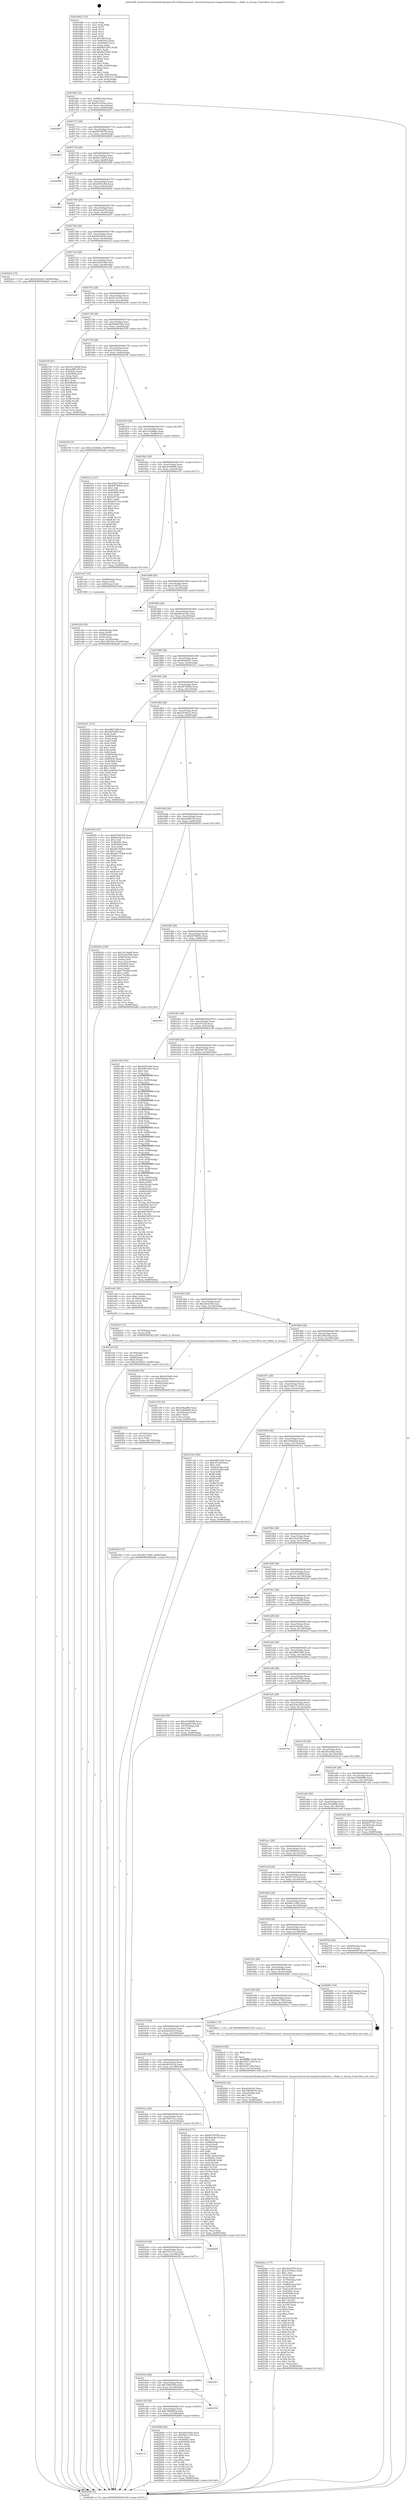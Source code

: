 digraph "0x401680" {
  label = "0x401680 (/mnt/c/Users/mathe/Desktop/tcc/POCII/binaries/extr_linuxarcharmmach-omap2clockdomain.c_clkdm_in_hwsup_Final-ollvm.out::main(0))"
  labelloc = "t"
  node[shape=record]

  Entry [label="",width=0.3,height=0.3,shape=circle,fillcolor=black,style=filled]
  "0x4016f4" [label="{
     0x4016f4 [32]\l
     | [instrs]\l
     &nbsp;&nbsp;0x4016f4 \<+6\>: mov -0x98(%rbp),%eax\l
     &nbsp;&nbsp;0x4016fa \<+2\>: mov %eax,%ecx\l
     &nbsp;&nbsp;0x4016fc \<+6\>: sub $0x812c45aa,%ecx\l
     &nbsp;&nbsp;0x401702 \<+6\>: mov %eax,-0xac(%rbp)\l
     &nbsp;&nbsp;0x401708 \<+6\>: mov %ecx,-0xb0(%rbp)\l
     &nbsp;&nbsp;0x40170e \<+6\>: je 00000000004029e7 \<main+0x1367\>\l
  }"]
  "0x4029e7" [label="{
     0x4029e7\l
  }", style=dashed]
  "0x401714" [label="{
     0x401714 [28]\l
     | [instrs]\l
     &nbsp;&nbsp;0x401714 \<+5\>: jmp 0000000000401719 \<main+0x99\>\l
     &nbsp;&nbsp;0x401719 \<+6\>: mov -0xac(%rbp),%eax\l
     &nbsp;&nbsp;0x40171f \<+5\>: sub $0x85785554,%eax\l
     &nbsp;&nbsp;0x401724 \<+6\>: mov %eax,-0xb4(%rbp)\l
     &nbsp;&nbsp;0x40172a \<+6\>: je 00000000004028f3 \<main+0x1273\>\l
  }"]
  Exit [label="",width=0.3,height=0.3,shape=circle,fillcolor=black,style=filled,peripheries=2]
  "0x4028f3" [label="{
     0x4028f3\l
  }", style=dashed]
  "0x401730" [label="{
     0x401730 [28]\l
     | [instrs]\l
     &nbsp;&nbsp;0x401730 \<+5\>: jmp 0000000000401735 \<main+0xb5\>\l
     &nbsp;&nbsp;0x401735 \<+6\>: mov -0xac(%rbp),%eax\l
     &nbsp;&nbsp;0x40173b \<+5\>: sub $0x8ac7ab04,%eax\l
     &nbsp;&nbsp;0x401740 \<+6\>: mov %eax,-0xb8(%rbp)\l
     &nbsp;&nbsp;0x401746 \<+6\>: je 0000000000402998 \<main+0x1318\>\l
  }"]
  "0x40230d" [label="{
     0x40230d [15]\l
     | [instrs]\l
     &nbsp;&nbsp;0x40230d \<+10\>: movl $0x46a719b0,-0x98(%rbp)\l
     &nbsp;&nbsp;0x402317 \<+5\>: jmp 0000000000402a60 \<main+0x13e0\>\l
  }"]
  "0x402998" [label="{
     0x402998\l
  }", style=dashed]
  "0x40174c" [label="{
     0x40174c [28]\l
     | [instrs]\l
     &nbsp;&nbsp;0x40174c \<+5\>: jmp 0000000000401751 \<main+0xd1\>\l
     &nbsp;&nbsp;0x401751 \<+6\>: mov -0xac(%rbp),%eax\l
     &nbsp;&nbsp;0x401757 \<+5\>: sub $0x94f51d44,%eax\l
     &nbsp;&nbsp;0x40175c \<+6\>: mov %eax,-0xbc(%rbp)\l
     &nbsp;&nbsp;0x401762 \<+6\>: je 00000000004028ae \<main+0x122e\>\l
  }"]
  "0x4022f8" [label="{
     0x4022f8 [21]\l
     | [instrs]\l
     &nbsp;&nbsp;0x4022f8 \<+4\>: mov -0x70(%rbp),%rcx\l
     &nbsp;&nbsp;0x4022fc \<+3\>: mov (%rcx),%rcx\l
     &nbsp;&nbsp;0x4022ff \<+3\>: mov %rcx,%rdi\l
     &nbsp;&nbsp;0x402302 \<+6\>: mov %eax,-0x170(%rbp)\l
     &nbsp;&nbsp;0x402308 \<+5\>: call 0000000000401030 \<free@plt\>\l
     | [calls]\l
     &nbsp;&nbsp;0x401030 \{1\} (unknown)\l
  }"]
  "0x4028ae" [label="{
     0x4028ae\l
  }", style=dashed]
  "0x401768" [label="{
     0x401768 [28]\l
     | [instrs]\l
     &nbsp;&nbsp;0x401768 \<+5\>: jmp 000000000040176d \<main+0xed\>\l
     &nbsp;&nbsp;0x40176d \<+6\>: mov -0xac(%rbp),%eax\l
     &nbsp;&nbsp;0x401773 \<+5\>: sub $0xa2e22a78,%eax\l
     &nbsp;&nbsp;0x401778 \<+6\>: mov %eax,-0xc0(%rbp)\l
     &nbsp;&nbsp;0x40177e \<+6\>: je 0000000000402497 \<main+0xe17\>\l
  }"]
  "0x4022db" [label="{
     0x4022db [29]\l
     | [instrs]\l
     &nbsp;&nbsp;0x4022db \<+10\>: movabs $0x4030d6,%rdi\l
     &nbsp;&nbsp;0x4022e5 \<+4\>: mov -0x60(%rbp),%rcx\l
     &nbsp;&nbsp;0x4022e9 \<+2\>: mov %eax,(%rcx)\l
     &nbsp;&nbsp;0x4022eb \<+4\>: mov -0x60(%rbp),%rcx\l
     &nbsp;&nbsp;0x4022ef \<+2\>: mov (%rcx),%esi\l
     &nbsp;&nbsp;0x4022f1 \<+2\>: mov $0x0,%al\l
     &nbsp;&nbsp;0x4022f3 \<+5\>: call 0000000000401040 \<printf@plt\>\l
     | [calls]\l
     &nbsp;&nbsp;0x401040 \{1\} (unknown)\l
  }"]
  "0x402497" [label="{
     0x402497\l
  }", style=dashed]
  "0x401784" [label="{
     0x401784 [28]\l
     | [instrs]\l
     &nbsp;&nbsp;0x401784 \<+5\>: jmp 0000000000401789 \<main+0x109\>\l
     &nbsp;&nbsp;0x401789 \<+6\>: mov -0xac(%rbp),%eax\l
     &nbsp;&nbsp;0x40178f \<+5\>: sub $0xa82520fe,%eax\l
     &nbsp;&nbsp;0x401794 \<+6\>: mov %eax,-0xc4(%rbp)\l
     &nbsp;&nbsp;0x40179a \<+6\>: je 00000000004022c0 \<main+0xc40\>\l
  }"]
  "0x4020ee" [label="{
     0x4020ee [177]\l
     | [instrs]\l
     &nbsp;&nbsp;0x4020ee \<+5\>: mov $0x2fee305d,%ecx\l
     &nbsp;&nbsp;0x4020f3 \<+5\>: mov $0xc31f50ee,%edx\l
     &nbsp;&nbsp;0x4020f8 \<+3\>: mov $0x1,%sil\l
     &nbsp;&nbsp;0x4020fb \<+6\>: mov -0x16c(%rbp),%edi\l
     &nbsp;&nbsp;0x402101 \<+3\>: imul %eax,%edi\l
     &nbsp;&nbsp;0x402104 \<+4\>: mov -0x70(%rbp),%r8\l
     &nbsp;&nbsp;0x402108 \<+3\>: mov (%r8),%r8\l
     &nbsp;&nbsp;0x40210b \<+4\>: mov -0x68(%rbp),%r9\l
     &nbsp;&nbsp;0x40210f \<+3\>: movslq (%r9),%r9\l
     &nbsp;&nbsp;0x402112 \<+4\>: mov %edi,(%r8,%r9,4)\l
     &nbsp;&nbsp;0x402116 \<+7\>: mov 0x40505c,%eax\l
     &nbsp;&nbsp;0x40211d \<+7\>: mov 0x405060,%edi\l
     &nbsp;&nbsp;0x402124 \<+3\>: mov %eax,%r10d\l
     &nbsp;&nbsp;0x402127 \<+7\>: sub $0xa92498df,%r10d\l
     &nbsp;&nbsp;0x40212e \<+4\>: sub $0x1,%r10d\l
     &nbsp;&nbsp;0x402132 \<+7\>: add $0xa92498df,%r10d\l
     &nbsp;&nbsp;0x402139 \<+4\>: imul %r10d,%eax\l
     &nbsp;&nbsp;0x40213d \<+3\>: and $0x1,%eax\l
     &nbsp;&nbsp;0x402140 \<+3\>: cmp $0x0,%eax\l
     &nbsp;&nbsp;0x402143 \<+4\>: sete %r11b\l
     &nbsp;&nbsp;0x402147 \<+3\>: cmp $0xa,%edi\l
     &nbsp;&nbsp;0x40214a \<+3\>: setl %bl\l
     &nbsp;&nbsp;0x40214d \<+3\>: mov %r11b,%r14b\l
     &nbsp;&nbsp;0x402150 \<+4\>: xor $0xff,%r14b\l
     &nbsp;&nbsp;0x402154 \<+3\>: mov %bl,%r15b\l
     &nbsp;&nbsp;0x402157 \<+4\>: xor $0xff,%r15b\l
     &nbsp;&nbsp;0x40215b \<+4\>: xor $0x0,%sil\l
     &nbsp;&nbsp;0x40215f \<+3\>: mov %r14b,%r12b\l
     &nbsp;&nbsp;0x402162 \<+4\>: and $0x0,%r12b\l
     &nbsp;&nbsp;0x402166 \<+3\>: and %sil,%r11b\l
     &nbsp;&nbsp;0x402169 \<+3\>: mov %r15b,%r13b\l
     &nbsp;&nbsp;0x40216c \<+4\>: and $0x0,%r13b\l
     &nbsp;&nbsp;0x402170 \<+3\>: and %sil,%bl\l
     &nbsp;&nbsp;0x402173 \<+3\>: or %r11b,%r12b\l
     &nbsp;&nbsp;0x402176 \<+3\>: or %bl,%r13b\l
     &nbsp;&nbsp;0x402179 \<+3\>: xor %r13b,%r12b\l
     &nbsp;&nbsp;0x40217c \<+3\>: or %r15b,%r14b\l
     &nbsp;&nbsp;0x40217f \<+4\>: xor $0xff,%r14b\l
     &nbsp;&nbsp;0x402183 \<+4\>: or $0x0,%sil\l
     &nbsp;&nbsp;0x402187 \<+3\>: and %sil,%r14b\l
     &nbsp;&nbsp;0x40218a \<+3\>: or %r14b,%r12b\l
     &nbsp;&nbsp;0x40218d \<+4\>: test $0x1,%r12b\l
     &nbsp;&nbsp;0x402191 \<+3\>: cmovne %edx,%ecx\l
     &nbsp;&nbsp;0x402194 \<+6\>: mov %ecx,-0x98(%rbp)\l
     &nbsp;&nbsp;0x40219a \<+5\>: jmp 0000000000402a60 \<main+0x13e0\>\l
  }"]
  "0x4022c0" [label="{
     0x4022c0 [15]\l
     | [instrs]\l
     &nbsp;&nbsp;0x4022c0 \<+10\>: movl $0xe616fe23,-0x98(%rbp)\l
     &nbsp;&nbsp;0x4022ca \<+5\>: jmp 0000000000402a60 \<main+0x13e0\>\l
  }"]
  "0x4017a0" [label="{
     0x4017a0 [28]\l
     | [instrs]\l
     &nbsp;&nbsp;0x4017a0 \<+5\>: jmp 00000000004017a5 \<main+0x125\>\l
     &nbsp;&nbsp;0x4017a5 \<+6\>: mov -0xac(%rbp),%eax\l
     &nbsp;&nbsp;0x4017ab \<+5\>: sub $0xad293348,%eax\l
     &nbsp;&nbsp;0x4017b0 \<+6\>: mov %eax,-0xc8(%rbp)\l
     &nbsp;&nbsp;0x4017b6 \<+6\>: je 0000000000401e26 \<main+0x7a6\>\l
  }"]
  "0x4020c6" [label="{
     0x4020c6 [40]\l
     | [instrs]\l
     &nbsp;&nbsp;0x4020c6 \<+5\>: mov $0x2,%ecx\l
     &nbsp;&nbsp;0x4020cb \<+1\>: cltd\l
     &nbsp;&nbsp;0x4020cc \<+2\>: idiv %ecx\l
     &nbsp;&nbsp;0x4020ce \<+6\>: imul $0xfffffffe,%edx,%ecx\l
     &nbsp;&nbsp;0x4020d4 \<+6\>: add $0x52d71ed2,%ecx\l
     &nbsp;&nbsp;0x4020da \<+3\>: add $0x1,%ecx\l
     &nbsp;&nbsp;0x4020dd \<+6\>: sub $0x52d71ed2,%ecx\l
     &nbsp;&nbsp;0x4020e3 \<+6\>: mov %ecx,-0x16c(%rbp)\l
     &nbsp;&nbsp;0x4020e9 \<+5\>: call 0000000000401160 \<next_i\>\l
     | [calls]\l
     &nbsp;&nbsp;0x401160 \{1\} (/mnt/c/Users/mathe/Desktop/tcc/POCII/binaries/extr_linuxarcharmmach-omap2clockdomain.c_clkdm_in_hwsup_Final-ollvm.out::next_i)\l
  }"]
  "0x401e26" [label="{
     0x401e26\l
  }", style=dashed]
  "0x4017bc" [label="{
     0x4017bc [28]\l
     | [instrs]\l
     &nbsp;&nbsp;0x4017bc \<+5\>: jmp 00000000004017c1 \<main+0x141\>\l
     &nbsp;&nbsp;0x4017c1 \<+6\>: mov -0xac(%rbp),%eax\l
     &nbsp;&nbsp;0x4017c7 \<+5\>: sub $0xb1cfc594,%eax\l
     &nbsp;&nbsp;0x4017cc \<+6\>: mov %eax,-0xcc(%rbp)\l
     &nbsp;&nbsp;0x4017d2 \<+6\>: je 0000000000402a34 \<main+0x13b4\>\l
  }"]
  "0x401c1c" [label="{
     0x401c1c\l
  }", style=dashed]
  "0x402a34" [label="{
     0x402a34\l
  }", style=dashed]
  "0x4017d8" [label="{
     0x4017d8 [28]\l
     | [instrs]\l
     &nbsp;&nbsp;0x4017d8 \<+5\>: jmp 00000000004017dd \<main+0x15d\>\l
     &nbsp;&nbsp;0x4017dd \<+6\>: mov -0xac(%rbp),%eax\l
     &nbsp;&nbsp;0x4017e3 \<+5\>: sub $0xb6d947d6,%eax\l
     &nbsp;&nbsp;0x4017e8 \<+6\>: mov %eax,-0xd0(%rbp)\l
     &nbsp;&nbsp;0x4017ee \<+6\>: je 00000000004027d5 \<main+0x1155\>\l
  }"]
  "0x40206b" [label="{
     0x40206b [86]\l
     | [instrs]\l
     &nbsp;&nbsp;0x40206b \<+5\>: mov $0x2fee305d,%eax\l
     &nbsp;&nbsp;0x402070 \<+5\>: mov $0x69ec7190,%ecx\l
     &nbsp;&nbsp;0x402075 \<+2\>: xor %edx,%edx\l
     &nbsp;&nbsp;0x402077 \<+7\>: mov 0x40505c,%esi\l
     &nbsp;&nbsp;0x40207e \<+7\>: mov 0x405060,%edi\l
     &nbsp;&nbsp;0x402085 \<+3\>: sub $0x1,%edx\l
     &nbsp;&nbsp;0x402088 \<+3\>: mov %esi,%r8d\l
     &nbsp;&nbsp;0x40208b \<+3\>: add %edx,%r8d\l
     &nbsp;&nbsp;0x40208e \<+4\>: imul %r8d,%esi\l
     &nbsp;&nbsp;0x402092 \<+3\>: and $0x1,%esi\l
     &nbsp;&nbsp;0x402095 \<+3\>: cmp $0x0,%esi\l
     &nbsp;&nbsp;0x402098 \<+4\>: sete %r9b\l
     &nbsp;&nbsp;0x40209c \<+3\>: cmp $0xa,%edi\l
     &nbsp;&nbsp;0x40209f \<+4\>: setl %r10b\l
     &nbsp;&nbsp;0x4020a3 \<+3\>: mov %r9b,%r11b\l
     &nbsp;&nbsp;0x4020a6 \<+3\>: and %r10b,%r11b\l
     &nbsp;&nbsp;0x4020a9 \<+3\>: xor %r10b,%r9b\l
     &nbsp;&nbsp;0x4020ac \<+3\>: or %r9b,%r11b\l
     &nbsp;&nbsp;0x4020af \<+4\>: test $0x1,%r11b\l
     &nbsp;&nbsp;0x4020b3 \<+3\>: cmovne %ecx,%eax\l
     &nbsp;&nbsp;0x4020b6 \<+6\>: mov %eax,-0x98(%rbp)\l
     &nbsp;&nbsp;0x4020bc \<+5\>: jmp 0000000000402a60 \<main+0x13e0\>\l
  }"]
  "0x4027d5" [label="{
     0x4027d5 [91]\l
     | [instrs]\l
     &nbsp;&nbsp;0x4027d5 \<+5\>: mov $0x1b136d4f,%eax\l
     &nbsp;&nbsp;0x4027da \<+5\>: mov $0xeef88138,%ecx\l
     &nbsp;&nbsp;0x4027df \<+7\>: mov 0x40505c,%edx\l
     &nbsp;&nbsp;0x4027e6 \<+7\>: mov 0x405060,%esi\l
     &nbsp;&nbsp;0x4027ed \<+2\>: mov %edx,%edi\l
     &nbsp;&nbsp;0x4027ef \<+6\>: add $0x69bd4915,%edi\l
     &nbsp;&nbsp;0x4027f5 \<+3\>: sub $0x1,%edi\l
     &nbsp;&nbsp;0x4027f8 \<+6\>: sub $0x69bd4915,%edi\l
     &nbsp;&nbsp;0x4027fe \<+3\>: imul %edi,%edx\l
     &nbsp;&nbsp;0x402801 \<+3\>: and $0x1,%edx\l
     &nbsp;&nbsp;0x402804 \<+3\>: cmp $0x0,%edx\l
     &nbsp;&nbsp;0x402807 \<+4\>: sete %r8b\l
     &nbsp;&nbsp;0x40280b \<+3\>: cmp $0xa,%esi\l
     &nbsp;&nbsp;0x40280e \<+4\>: setl %r9b\l
     &nbsp;&nbsp;0x402812 \<+3\>: mov %r8b,%r10b\l
     &nbsp;&nbsp;0x402815 \<+3\>: and %r9b,%r10b\l
     &nbsp;&nbsp;0x402818 \<+3\>: xor %r9b,%r8b\l
     &nbsp;&nbsp;0x40281b \<+3\>: or %r8b,%r10b\l
     &nbsp;&nbsp;0x40281e \<+4\>: test $0x1,%r10b\l
     &nbsp;&nbsp;0x402822 \<+3\>: cmovne %ecx,%eax\l
     &nbsp;&nbsp;0x402825 \<+6\>: mov %eax,-0x98(%rbp)\l
     &nbsp;&nbsp;0x40282b \<+5\>: jmp 0000000000402a60 \<main+0x13e0\>\l
  }"]
  "0x4017f4" [label="{
     0x4017f4 [28]\l
     | [instrs]\l
     &nbsp;&nbsp;0x4017f4 \<+5\>: jmp 00000000004017f9 \<main+0x179\>\l
     &nbsp;&nbsp;0x4017f9 \<+6\>: mov -0xac(%rbp),%eax\l
     &nbsp;&nbsp;0x4017ff \<+5\>: sub $0xc31f50ee,%eax\l
     &nbsp;&nbsp;0x401804 \<+6\>: mov %eax,-0xd4(%rbp)\l
     &nbsp;&nbsp;0x40180a \<+6\>: je 000000000040219f \<main+0xb1f\>\l
  }"]
  "0x401c00" [label="{
     0x401c00 [28]\l
     | [instrs]\l
     &nbsp;&nbsp;0x401c00 \<+5\>: jmp 0000000000401c05 \<main+0x585\>\l
     &nbsp;&nbsp;0x401c05 \<+6\>: mov -0xac(%rbp),%eax\l
     &nbsp;&nbsp;0x401c0b \<+5\>: sub $0x7d658818,%eax\l
     &nbsp;&nbsp;0x401c10 \<+6\>: mov %eax,-0x168(%rbp)\l
     &nbsp;&nbsp;0x401c16 \<+6\>: je 000000000040206b \<main+0x9eb\>\l
  }"]
  "0x40219f" [label="{
     0x40219f [15]\l
     | [instrs]\l
     &nbsp;&nbsp;0x40219f \<+10\>: movl $0xc323db0a,-0x98(%rbp)\l
     &nbsp;&nbsp;0x4021a9 \<+5\>: jmp 0000000000402a60 \<main+0x13e0\>\l
  }"]
  "0x401810" [label="{
     0x401810 [28]\l
     | [instrs]\l
     &nbsp;&nbsp;0x401810 \<+5\>: jmp 0000000000401815 \<main+0x195\>\l
     &nbsp;&nbsp;0x401815 \<+6\>: mov -0xac(%rbp),%eax\l
     &nbsp;&nbsp;0x40181b \<+5\>: sub $0xc323db0a,%eax\l
     &nbsp;&nbsp;0x401820 \<+6\>: mov %eax,-0xd8(%rbp)\l
     &nbsp;&nbsp;0x401826 \<+6\>: je 00000000004021ae \<main+0xb2e\>\l
  }"]
  "0x402359" [label="{
     0x402359\l
  }", style=dashed]
  "0x4021ae" [label="{
     0x4021ae [147]\l
     | [instrs]\l
     &nbsp;&nbsp;0x4021ae \<+5\>: mov $0x29827289,%eax\l
     &nbsp;&nbsp;0x4021b3 \<+5\>: mov $0xd873f0b2,%ecx\l
     &nbsp;&nbsp;0x4021b8 \<+2\>: mov $0x1,%dl\l
     &nbsp;&nbsp;0x4021ba \<+7\>: mov 0x40505c,%esi\l
     &nbsp;&nbsp;0x4021c1 \<+7\>: mov 0x405060,%edi\l
     &nbsp;&nbsp;0x4021c8 \<+3\>: mov %esi,%r8d\l
     &nbsp;&nbsp;0x4021cb \<+7\>: sub $0x9c971bca,%r8d\l
     &nbsp;&nbsp;0x4021d2 \<+4\>: sub $0x1,%r8d\l
     &nbsp;&nbsp;0x4021d6 \<+7\>: add $0x9c971bca,%r8d\l
     &nbsp;&nbsp;0x4021dd \<+4\>: imul %r8d,%esi\l
     &nbsp;&nbsp;0x4021e1 \<+3\>: and $0x1,%esi\l
     &nbsp;&nbsp;0x4021e4 \<+3\>: cmp $0x0,%esi\l
     &nbsp;&nbsp;0x4021e7 \<+4\>: sete %r9b\l
     &nbsp;&nbsp;0x4021eb \<+3\>: cmp $0xa,%edi\l
     &nbsp;&nbsp;0x4021ee \<+4\>: setl %r10b\l
     &nbsp;&nbsp;0x4021f2 \<+3\>: mov %r9b,%r11b\l
     &nbsp;&nbsp;0x4021f5 \<+4\>: xor $0xff,%r11b\l
     &nbsp;&nbsp;0x4021f9 \<+3\>: mov %r10b,%bl\l
     &nbsp;&nbsp;0x4021fc \<+3\>: xor $0xff,%bl\l
     &nbsp;&nbsp;0x4021ff \<+3\>: xor $0x0,%dl\l
     &nbsp;&nbsp;0x402202 \<+3\>: mov %r11b,%r14b\l
     &nbsp;&nbsp;0x402205 \<+4\>: and $0x0,%r14b\l
     &nbsp;&nbsp;0x402209 \<+3\>: and %dl,%r9b\l
     &nbsp;&nbsp;0x40220c \<+3\>: mov %bl,%r15b\l
     &nbsp;&nbsp;0x40220f \<+4\>: and $0x0,%r15b\l
     &nbsp;&nbsp;0x402213 \<+3\>: and %dl,%r10b\l
     &nbsp;&nbsp;0x402216 \<+3\>: or %r9b,%r14b\l
     &nbsp;&nbsp;0x402219 \<+3\>: or %r10b,%r15b\l
     &nbsp;&nbsp;0x40221c \<+3\>: xor %r15b,%r14b\l
     &nbsp;&nbsp;0x40221f \<+3\>: or %bl,%r11b\l
     &nbsp;&nbsp;0x402222 \<+4\>: xor $0xff,%r11b\l
     &nbsp;&nbsp;0x402226 \<+3\>: or $0x0,%dl\l
     &nbsp;&nbsp;0x402229 \<+3\>: and %dl,%r11b\l
     &nbsp;&nbsp;0x40222c \<+3\>: or %r11b,%r14b\l
     &nbsp;&nbsp;0x40222f \<+4\>: test $0x1,%r14b\l
     &nbsp;&nbsp;0x402233 \<+3\>: cmovne %ecx,%eax\l
     &nbsp;&nbsp;0x402236 \<+6\>: mov %eax,-0x98(%rbp)\l
     &nbsp;&nbsp;0x40223c \<+5\>: jmp 0000000000402a60 \<main+0x13e0\>\l
  }"]
  "0x40182c" [label="{
     0x40182c [28]\l
     | [instrs]\l
     &nbsp;&nbsp;0x40182c \<+5\>: jmp 0000000000401831 \<main+0x1b1\>\l
     &nbsp;&nbsp;0x401831 \<+6\>: mov -0xac(%rbp),%eax\l
     &nbsp;&nbsp;0x401837 \<+5\>: sub $0xc61680f8,%eax\l
     &nbsp;&nbsp;0x40183c \<+6\>: mov %eax,-0xdc(%rbp)\l
     &nbsp;&nbsp;0x401842 \<+6\>: je 0000000000401e47 \<main+0x7c7\>\l
  }"]
  "0x401be4" [label="{
     0x401be4 [28]\l
     | [instrs]\l
     &nbsp;&nbsp;0x401be4 \<+5\>: jmp 0000000000401be9 \<main+0x569\>\l
     &nbsp;&nbsp;0x401be9 \<+6\>: mov -0xac(%rbp),%eax\l
     &nbsp;&nbsp;0x401bef \<+5\>: sub $0x7d48795d,%eax\l
     &nbsp;&nbsp;0x401bf4 \<+6\>: mov %eax,-0x164(%rbp)\l
     &nbsp;&nbsp;0x401bfa \<+6\>: je 0000000000402359 \<main+0xcd9\>\l
  }"]
  "0x401e47" [label="{
     0x401e47 [19]\l
     | [instrs]\l
     &nbsp;&nbsp;0x401e47 \<+7\>: mov -0x88(%rbp),%rax\l
     &nbsp;&nbsp;0x401e4e \<+3\>: mov (%rax),%rax\l
     &nbsp;&nbsp;0x401e51 \<+4\>: mov 0x8(%rax),%rdi\l
     &nbsp;&nbsp;0x401e55 \<+5\>: call 0000000000401060 \<atoi@plt\>\l
     | [calls]\l
     &nbsp;&nbsp;0x401060 \{1\} (unknown)\l
  }"]
  "0x401848" [label="{
     0x401848 [28]\l
     | [instrs]\l
     &nbsp;&nbsp;0x401848 \<+5\>: jmp 000000000040184d \<main+0x1cd\>\l
     &nbsp;&nbsp;0x40184d \<+6\>: mov -0xac(%rbp),%eax\l
     &nbsp;&nbsp;0x401853 \<+5\>: sub $0xccc507a2,%eax\l
     &nbsp;&nbsp;0x401858 \<+6\>: mov %eax,-0xe0(%rbp)\l
     &nbsp;&nbsp;0x40185e \<+6\>: je 0000000000402520 \<main+0xea0\>\l
  }"]
  "0x4025fc" [label="{
     0x4025fc\l
  }", style=dashed]
  "0x402520" [label="{
     0x402520\l
  }", style=dashed]
  "0x401864" [label="{
     0x401864 [28]\l
     | [instrs]\l
     &nbsp;&nbsp;0x401864 \<+5\>: jmp 0000000000401869 \<main+0x1e9\>\l
     &nbsp;&nbsp;0x401869 \<+6\>: mov -0xac(%rbp),%eax\l
     &nbsp;&nbsp;0x40186f \<+5\>: sub $0xd4ea5182,%eax\l
     &nbsp;&nbsp;0x401874 \<+6\>: mov %eax,-0xe4(%rbp)\l
     &nbsp;&nbsp;0x40187a \<+6\>: je 00000000004027aa \<main+0x112a\>\l
  }"]
  "0x401bc8" [label="{
     0x401bc8 [28]\l
     | [instrs]\l
     &nbsp;&nbsp;0x401bc8 \<+5\>: jmp 0000000000401bcd \<main+0x54d\>\l
     &nbsp;&nbsp;0x401bcd \<+6\>: mov -0xac(%rbp),%eax\l
     &nbsp;&nbsp;0x401bd3 \<+5\>: sub $0x7651c51a,%eax\l
     &nbsp;&nbsp;0x401bd8 \<+6\>: mov %eax,-0x160(%rbp)\l
     &nbsp;&nbsp;0x401bde \<+6\>: je 00000000004025fc \<main+0xf7c\>\l
  }"]
  "0x4027aa" [label="{
     0x4027aa\l
  }", style=dashed]
  "0x401880" [label="{
     0x401880 [28]\l
     | [instrs]\l
     &nbsp;&nbsp;0x401880 \<+5\>: jmp 0000000000401885 \<main+0x205\>\l
     &nbsp;&nbsp;0x401885 \<+6\>: mov -0xac(%rbp),%eax\l
     &nbsp;&nbsp;0x40188b \<+5\>: sub $0xd6444fe7,%eax\l
     &nbsp;&nbsp;0x401890 \<+6\>: mov %eax,-0xe8(%rbp)\l
     &nbsp;&nbsp;0x401896 \<+6\>: je 000000000040231c \<main+0xc9c\>\l
  }"]
  "0x4026d1" [label="{
     0x4026d1\l
  }", style=dashed]
  "0x40231c" [label="{
     0x40231c\l
  }", style=dashed]
  "0x40189c" [label="{
     0x40189c [28]\l
     | [instrs]\l
     &nbsp;&nbsp;0x40189c \<+5\>: jmp 00000000004018a1 \<main+0x221\>\l
     &nbsp;&nbsp;0x4018a1 \<+6\>: mov -0xac(%rbp),%eax\l
     &nbsp;&nbsp;0x4018a7 \<+5\>: sub $0xd873f0b2,%eax\l
     &nbsp;&nbsp;0x4018ac \<+6\>: mov %eax,-0xec(%rbp)\l
     &nbsp;&nbsp;0x4018b2 \<+6\>: je 0000000000402241 \<main+0xbc1\>\l
  }"]
  "0x401bac" [label="{
     0x401bac [28]\l
     | [instrs]\l
     &nbsp;&nbsp;0x401bac \<+5\>: jmp 0000000000401bb1 \<main+0x531\>\l
     &nbsp;&nbsp;0x401bb1 \<+6\>: mov -0xac(%rbp),%eax\l
     &nbsp;&nbsp;0x401bb7 \<+5\>: sub $0x709731ce,%eax\l
     &nbsp;&nbsp;0x401bbc \<+6\>: mov %eax,-0x15c(%rbp)\l
     &nbsp;&nbsp;0x401bc2 \<+6\>: je 00000000004026d1 \<main+0x1051\>\l
  }"]
  "0x402241" [label="{
     0x402241 [127]\l
     | [instrs]\l
     &nbsp;&nbsp;0x402241 \<+5\>: mov $0x29827289,%eax\l
     &nbsp;&nbsp;0x402246 \<+5\>: mov $0xa82520fe,%ecx\l
     &nbsp;&nbsp;0x40224b \<+2\>: xor %edx,%edx\l
     &nbsp;&nbsp;0x40224d \<+4\>: mov -0x68(%rbp),%rsi\l
     &nbsp;&nbsp;0x402251 \<+2\>: mov (%rsi),%edi\l
     &nbsp;&nbsp;0x402253 \<+3\>: mov %edx,%r8d\l
     &nbsp;&nbsp;0x402256 \<+3\>: sub %edi,%r8d\l
     &nbsp;&nbsp;0x402259 \<+2\>: mov %edx,%edi\l
     &nbsp;&nbsp;0x40225b \<+3\>: sub $0x1,%edi\l
     &nbsp;&nbsp;0x40225e \<+3\>: add %edi,%r8d\l
     &nbsp;&nbsp;0x402261 \<+3\>: sub %r8d,%edx\l
     &nbsp;&nbsp;0x402264 \<+4\>: mov -0x68(%rbp),%rsi\l
     &nbsp;&nbsp;0x402268 \<+2\>: mov %edx,(%rsi)\l
     &nbsp;&nbsp;0x40226a \<+7\>: mov 0x40505c,%edx\l
     &nbsp;&nbsp;0x402271 \<+7\>: mov 0x405060,%edi\l
     &nbsp;&nbsp;0x402278 \<+3\>: mov %edx,%r8d\l
     &nbsp;&nbsp;0x40227b \<+7\>: add $0xcc0a0d3d,%r8d\l
     &nbsp;&nbsp;0x402282 \<+4\>: sub $0x1,%r8d\l
     &nbsp;&nbsp;0x402286 \<+7\>: sub $0xcc0a0d3d,%r8d\l
     &nbsp;&nbsp;0x40228d \<+4\>: imul %r8d,%edx\l
     &nbsp;&nbsp;0x402291 \<+3\>: and $0x1,%edx\l
     &nbsp;&nbsp;0x402294 \<+3\>: cmp $0x0,%edx\l
     &nbsp;&nbsp;0x402297 \<+4\>: sete %r9b\l
     &nbsp;&nbsp;0x40229b \<+3\>: cmp $0xa,%edi\l
     &nbsp;&nbsp;0x40229e \<+4\>: setl %r10b\l
     &nbsp;&nbsp;0x4022a2 \<+3\>: mov %r9b,%r11b\l
     &nbsp;&nbsp;0x4022a5 \<+3\>: and %r10b,%r11b\l
     &nbsp;&nbsp;0x4022a8 \<+3\>: xor %r10b,%r9b\l
     &nbsp;&nbsp;0x4022ab \<+3\>: or %r9b,%r11b\l
     &nbsp;&nbsp;0x4022ae \<+4\>: test $0x1,%r11b\l
     &nbsp;&nbsp;0x4022b2 \<+3\>: cmovne %ecx,%eax\l
     &nbsp;&nbsp;0x4022b5 \<+6\>: mov %eax,-0x98(%rbp)\l
     &nbsp;&nbsp;0x4022bb \<+5\>: jmp 0000000000402a60 \<main+0x13e0\>\l
  }"]
  "0x4018b8" [label="{
     0x4018b8 [28]\l
     | [instrs]\l
     &nbsp;&nbsp;0x4018b8 \<+5\>: jmp 00000000004018bd \<main+0x23d\>\l
     &nbsp;&nbsp;0x4018bd \<+6\>: mov -0xac(%rbp),%eax\l
     &nbsp;&nbsp;0x4018c3 \<+5\>: sub $0xe616fe23,%eax\l
     &nbsp;&nbsp;0x4018c8 \<+6\>: mov %eax,-0xf0(%rbp)\l
     &nbsp;&nbsp;0x4018ce \<+6\>: je 0000000000401f0f \<main+0x88f\>\l
  }"]
  "0x401fa2" [label="{
     0x401fa2 [171]\l
     | [instrs]\l
     &nbsp;&nbsp;0x401fa2 \<+5\>: mov $0x85785554,%eax\l
     &nbsp;&nbsp;0x401fa7 \<+5\>: mov $0x6a43bc1f,%ecx\l
     &nbsp;&nbsp;0x401fac \<+2\>: mov $0x1,%dl\l
     &nbsp;&nbsp;0x401fae \<+4\>: mov -0x68(%rbp),%rsi\l
     &nbsp;&nbsp;0x401fb2 \<+2\>: mov (%rsi),%edi\l
     &nbsp;&nbsp;0x401fb4 \<+4\>: mov -0x78(%rbp),%rsi\l
     &nbsp;&nbsp;0x401fb8 \<+2\>: cmp (%rsi),%edi\l
     &nbsp;&nbsp;0x401fba \<+4\>: setl %r8b\l
     &nbsp;&nbsp;0x401fbe \<+4\>: and $0x1,%r8b\l
     &nbsp;&nbsp;0x401fc2 \<+4\>: mov %r8b,-0x2e(%rbp)\l
     &nbsp;&nbsp;0x401fc6 \<+7\>: mov 0x40505c,%edi\l
     &nbsp;&nbsp;0x401fcd \<+8\>: mov 0x405060,%r9d\l
     &nbsp;&nbsp;0x401fd5 \<+3\>: mov %edi,%r10d\l
     &nbsp;&nbsp;0x401fd8 \<+7\>: sub $0x6a7b93a3,%r10d\l
     &nbsp;&nbsp;0x401fdf \<+4\>: sub $0x1,%r10d\l
     &nbsp;&nbsp;0x401fe3 \<+7\>: add $0x6a7b93a3,%r10d\l
     &nbsp;&nbsp;0x401fea \<+4\>: imul %r10d,%edi\l
     &nbsp;&nbsp;0x401fee \<+3\>: and $0x1,%edi\l
     &nbsp;&nbsp;0x401ff1 \<+3\>: cmp $0x0,%edi\l
     &nbsp;&nbsp;0x401ff4 \<+4\>: sete %r8b\l
     &nbsp;&nbsp;0x401ff8 \<+4\>: cmp $0xa,%r9d\l
     &nbsp;&nbsp;0x401ffc \<+4\>: setl %r11b\l
     &nbsp;&nbsp;0x402000 \<+3\>: mov %r8b,%bl\l
     &nbsp;&nbsp;0x402003 \<+3\>: xor $0xff,%bl\l
     &nbsp;&nbsp;0x402006 \<+3\>: mov %r11b,%r14b\l
     &nbsp;&nbsp;0x402009 \<+4\>: xor $0xff,%r14b\l
     &nbsp;&nbsp;0x40200d \<+3\>: xor $0x1,%dl\l
     &nbsp;&nbsp;0x402010 \<+3\>: mov %bl,%r15b\l
     &nbsp;&nbsp;0x402013 \<+4\>: and $0xff,%r15b\l
     &nbsp;&nbsp;0x402017 \<+3\>: and %dl,%r8b\l
     &nbsp;&nbsp;0x40201a \<+3\>: mov %r14b,%r12b\l
     &nbsp;&nbsp;0x40201d \<+4\>: and $0xff,%r12b\l
     &nbsp;&nbsp;0x402021 \<+3\>: and %dl,%r11b\l
     &nbsp;&nbsp;0x402024 \<+3\>: or %r8b,%r15b\l
     &nbsp;&nbsp;0x402027 \<+3\>: or %r11b,%r12b\l
     &nbsp;&nbsp;0x40202a \<+3\>: xor %r12b,%r15b\l
     &nbsp;&nbsp;0x40202d \<+3\>: or %r14b,%bl\l
     &nbsp;&nbsp;0x402030 \<+3\>: xor $0xff,%bl\l
     &nbsp;&nbsp;0x402033 \<+3\>: or $0x1,%dl\l
     &nbsp;&nbsp;0x402036 \<+2\>: and %dl,%bl\l
     &nbsp;&nbsp;0x402038 \<+3\>: or %bl,%r15b\l
     &nbsp;&nbsp;0x40203b \<+4\>: test $0x1,%r15b\l
     &nbsp;&nbsp;0x40203f \<+3\>: cmovne %ecx,%eax\l
     &nbsp;&nbsp;0x402042 \<+6\>: mov %eax,-0x98(%rbp)\l
     &nbsp;&nbsp;0x402048 \<+5\>: jmp 0000000000402a60 \<main+0x13e0\>\l
  }"]
  "0x401f0f" [label="{
     0x401f0f [147]\l
     | [instrs]\l
     &nbsp;&nbsp;0x401f0f \<+5\>: mov $0x85785554,%eax\l
     &nbsp;&nbsp;0x401f14 \<+5\>: mov $0x6d1f41e2,%ecx\l
     &nbsp;&nbsp;0x401f19 \<+2\>: mov $0x1,%dl\l
     &nbsp;&nbsp;0x401f1b \<+7\>: mov 0x40505c,%esi\l
     &nbsp;&nbsp;0x401f22 \<+7\>: mov 0x405060,%edi\l
     &nbsp;&nbsp;0x401f29 \<+3\>: mov %esi,%r8d\l
     &nbsp;&nbsp;0x401f2c \<+7\>: sub $0xd61783b8,%r8d\l
     &nbsp;&nbsp;0x401f33 \<+4\>: sub $0x1,%r8d\l
     &nbsp;&nbsp;0x401f37 \<+7\>: add $0xd61783b8,%r8d\l
     &nbsp;&nbsp;0x401f3e \<+4\>: imul %r8d,%esi\l
     &nbsp;&nbsp;0x401f42 \<+3\>: and $0x1,%esi\l
     &nbsp;&nbsp;0x401f45 \<+3\>: cmp $0x0,%esi\l
     &nbsp;&nbsp;0x401f48 \<+4\>: sete %r9b\l
     &nbsp;&nbsp;0x401f4c \<+3\>: cmp $0xa,%edi\l
     &nbsp;&nbsp;0x401f4f \<+4\>: setl %r10b\l
     &nbsp;&nbsp;0x401f53 \<+3\>: mov %r9b,%r11b\l
     &nbsp;&nbsp;0x401f56 \<+4\>: xor $0xff,%r11b\l
     &nbsp;&nbsp;0x401f5a \<+3\>: mov %r10b,%bl\l
     &nbsp;&nbsp;0x401f5d \<+3\>: xor $0xff,%bl\l
     &nbsp;&nbsp;0x401f60 \<+3\>: xor $0x1,%dl\l
     &nbsp;&nbsp;0x401f63 \<+3\>: mov %r11b,%r14b\l
     &nbsp;&nbsp;0x401f66 \<+4\>: and $0xff,%r14b\l
     &nbsp;&nbsp;0x401f6a \<+3\>: and %dl,%r9b\l
     &nbsp;&nbsp;0x401f6d \<+3\>: mov %bl,%r15b\l
     &nbsp;&nbsp;0x401f70 \<+4\>: and $0xff,%r15b\l
     &nbsp;&nbsp;0x401f74 \<+3\>: and %dl,%r10b\l
     &nbsp;&nbsp;0x401f77 \<+3\>: or %r9b,%r14b\l
     &nbsp;&nbsp;0x401f7a \<+3\>: or %r10b,%r15b\l
     &nbsp;&nbsp;0x401f7d \<+3\>: xor %r15b,%r14b\l
     &nbsp;&nbsp;0x401f80 \<+3\>: or %bl,%r11b\l
     &nbsp;&nbsp;0x401f83 \<+4\>: xor $0xff,%r11b\l
     &nbsp;&nbsp;0x401f87 \<+3\>: or $0x1,%dl\l
     &nbsp;&nbsp;0x401f8a \<+3\>: and %dl,%r11b\l
     &nbsp;&nbsp;0x401f8d \<+3\>: or %r11b,%r14b\l
     &nbsp;&nbsp;0x401f90 \<+4\>: test $0x1,%r14b\l
     &nbsp;&nbsp;0x401f94 \<+3\>: cmovne %ecx,%eax\l
     &nbsp;&nbsp;0x401f97 \<+6\>: mov %eax,-0x98(%rbp)\l
     &nbsp;&nbsp;0x401f9d \<+5\>: jmp 0000000000402a60 \<main+0x13e0\>\l
  }"]
  "0x4018d4" [label="{
     0x4018d4 [28]\l
     | [instrs]\l
     &nbsp;&nbsp;0x4018d4 \<+5\>: jmp 00000000004018d9 \<main+0x259\>\l
     &nbsp;&nbsp;0x4018d9 \<+6\>: mov -0xac(%rbp),%eax\l
     &nbsp;&nbsp;0x4018df \<+5\>: sub $0xeef88138,%eax\l
     &nbsp;&nbsp;0x4018e4 \<+6\>: mov %eax,-0xf4(%rbp)\l
     &nbsp;&nbsp;0x4018ea \<+6\>: je 0000000000402830 \<main+0x11b0\>\l
  }"]
  "0x401b90" [label="{
     0x401b90 [28]\l
     | [instrs]\l
     &nbsp;&nbsp;0x401b90 \<+5\>: jmp 0000000000401b95 \<main+0x515\>\l
     &nbsp;&nbsp;0x401b95 \<+6\>: mov -0xac(%rbp),%eax\l
     &nbsp;&nbsp;0x401b9b \<+5\>: sub $0x6d1f41e2,%eax\l
     &nbsp;&nbsp;0x401ba0 \<+6\>: mov %eax,-0x158(%rbp)\l
     &nbsp;&nbsp;0x401ba6 \<+6\>: je 0000000000401fa2 \<main+0x922\>\l
  }"]
  "0x402830" [label="{
     0x402830 [108]\l
     | [instrs]\l
     &nbsp;&nbsp;0x402830 \<+5\>: mov $0x1b136d4f,%eax\l
     &nbsp;&nbsp;0x402835 \<+5\>: mov $0x5c49c5b8,%ecx\l
     &nbsp;&nbsp;0x40283a \<+7\>: mov -0x90(%rbp),%rdx\l
     &nbsp;&nbsp;0x402841 \<+2\>: mov (%rdx),%esi\l
     &nbsp;&nbsp;0x402843 \<+3\>: mov %esi,-0x2c(%rbp)\l
     &nbsp;&nbsp;0x402846 \<+7\>: mov 0x40505c,%esi\l
     &nbsp;&nbsp;0x40284d \<+7\>: mov 0x405060,%edi\l
     &nbsp;&nbsp;0x402854 \<+3\>: mov %esi,%r8d\l
     &nbsp;&nbsp;0x402857 \<+7\>: add $0x776cfbfa,%r8d\l
     &nbsp;&nbsp;0x40285e \<+4\>: sub $0x1,%r8d\l
     &nbsp;&nbsp;0x402862 \<+7\>: sub $0x776cfbfa,%r8d\l
     &nbsp;&nbsp;0x402869 \<+4\>: imul %r8d,%esi\l
     &nbsp;&nbsp;0x40286d \<+3\>: and $0x1,%esi\l
     &nbsp;&nbsp;0x402870 \<+3\>: cmp $0x0,%esi\l
     &nbsp;&nbsp;0x402873 \<+4\>: sete %r9b\l
     &nbsp;&nbsp;0x402877 \<+3\>: cmp $0xa,%edi\l
     &nbsp;&nbsp;0x40287a \<+4\>: setl %r10b\l
     &nbsp;&nbsp;0x40287e \<+3\>: mov %r9b,%r11b\l
     &nbsp;&nbsp;0x402881 \<+3\>: and %r10b,%r11b\l
     &nbsp;&nbsp;0x402884 \<+3\>: xor %r10b,%r9b\l
     &nbsp;&nbsp;0x402887 \<+3\>: or %r9b,%r11b\l
     &nbsp;&nbsp;0x40288a \<+4\>: test $0x1,%r11b\l
     &nbsp;&nbsp;0x40288e \<+3\>: cmovne %ecx,%eax\l
     &nbsp;&nbsp;0x402891 \<+6\>: mov %eax,-0x98(%rbp)\l
     &nbsp;&nbsp;0x402897 \<+5\>: jmp 0000000000402a60 \<main+0x13e0\>\l
  }"]
  "0x4018f0" [label="{
     0x4018f0 [28]\l
     | [instrs]\l
     &nbsp;&nbsp;0x4018f0 \<+5\>: jmp 00000000004018f5 \<main+0x275\>\l
     &nbsp;&nbsp;0x4018f5 \<+6\>: mov -0xac(%rbp),%eax\l
     &nbsp;&nbsp;0x4018fb \<+5\>: sub $0xfd789b5e,%eax\l
     &nbsp;&nbsp;0x401900 \<+6\>: mov %eax,-0xf8(%rbp)\l
     &nbsp;&nbsp;0x401906 \<+6\>: je 0000000000402441 \<main+0xdc1\>\l
  }"]
  "0x40204d" [label="{
     0x40204d [30]\l
     | [instrs]\l
     &nbsp;&nbsp;0x40204d \<+5\>: mov $0xab0d344,%eax\l
     &nbsp;&nbsp;0x402052 \<+5\>: mov $0x7d658818,%ecx\l
     &nbsp;&nbsp;0x402057 \<+3\>: mov -0x2e(%rbp),%dl\l
     &nbsp;&nbsp;0x40205a \<+3\>: test $0x1,%dl\l
     &nbsp;&nbsp;0x40205d \<+3\>: cmovne %ecx,%eax\l
     &nbsp;&nbsp;0x402060 \<+6\>: mov %eax,-0x98(%rbp)\l
     &nbsp;&nbsp;0x402066 \<+5\>: jmp 0000000000402a60 \<main+0x13e0\>\l
  }"]
  "0x402441" [label="{
     0x402441\l
  }", style=dashed]
  "0x40190c" [label="{
     0x40190c [28]\l
     | [instrs]\l
     &nbsp;&nbsp;0x40190c \<+5\>: jmp 0000000000401911 \<main+0x291\>\l
     &nbsp;&nbsp;0x401911 \<+6\>: mov -0xac(%rbp),%eax\l
     &nbsp;&nbsp;0x401917 \<+5\>: sub $0x1f7e3ef,%eax\l
     &nbsp;&nbsp;0x40191c \<+6\>: mov %eax,-0xfc(%rbp)\l
     &nbsp;&nbsp;0x401922 \<+6\>: je 0000000000401c90 \<main+0x610\>\l
  }"]
  "0x401b74" [label="{
     0x401b74 [28]\l
     | [instrs]\l
     &nbsp;&nbsp;0x401b74 \<+5\>: jmp 0000000000401b79 \<main+0x4f9\>\l
     &nbsp;&nbsp;0x401b79 \<+6\>: mov -0xac(%rbp),%eax\l
     &nbsp;&nbsp;0x401b7f \<+5\>: sub $0x6a43bc1f,%eax\l
     &nbsp;&nbsp;0x401b84 \<+6\>: mov %eax,-0x154(%rbp)\l
     &nbsp;&nbsp;0x401b8a \<+6\>: je 000000000040204d \<main+0x9cd\>\l
  }"]
  "0x401c90" [label="{
     0x401c90 [376]\l
     | [instrs]\l
     &nbsp;&nbsp;0x401c90 \<+5\>: mov $0x94f51d44,%eax\l
     &nbsp;&nbsp;0x401c95 \<+5\>: mov $0x2987a5fc,%ecx\l
     &nbsp;&nbsp;0x401c9a \<+2\>: mov $0x1,%dl\l
     &nbsp;&nbsp;0x401c9c \<+3\>: mov %rsp,%rsi\l
     &nbsp;&nbsp;0x401c9f \<+4\>: add $0xfffffffffffffff0,%rsi\l
     &nbsp;&nbsp;0x401ca3 \<+3\>: mov %rsi,%rsp\l
     &nbsp;&nbsp;0x401ca6 \<+7\>: mov %rsi,-0x90(%rbp)\l
     &nbsp;&nbsp;0x401cad \<+3\>: mov %rsp,%rsi\l
     &nbsp;&nbsp;0x401cb0 \<+4\>: add $0xfffffffffffffff0,%rsi\l
     &nbsp;&nbsp;0x401cb4 \<+3\>: mov %rsi,%rsp\l
     &nbsp;&nbsp;0x401cb7 \<+3\>: mov %rsp,%rdi\l
     &nbsp;&nbsp;0x401cba \<+4\>: add $0xfffffffffffffff0,%rdi\l
     &nbsp;&nbsp;0x401cbe \<+3\>: mov %rdi,%rsp\l
     &nbsp;&nbsp;0x401cc1 \<+7\>: mov %rdi,-0x88(%rbp)\l
     &nbsp;&nbsp;0x401cc8 \<+3\>: mov %rsp,%rdi\l
     &nbsp;&nbsp;0x401ccb \<+4\>: add $0xfffffffffffffff0,%rdi\l
     &nbsp;&nbsp;0x401ccf \<+3\>: mov %rdi,%rsp\l
     &nbsp;&nbsp;0x401cd2 \<+4\>: mov %rdi,-0x80(%rbp)\l
     &nbsp;&nbsp;0x401cd6 \<+3\>: mov %rsp,%rdi\l
     &nbsp;&nbsp;0x401cd9 \<+4\>: add $0xfffffffffffffff0,%rdi\l
     &nbsp;&nbsp;0x401cdd \<+3\>: mov %rdi,%rsp\l
     &nbsp;&nbsp;0x401ce0 \<+4\>: mov %rdi,-0x78(%rbp)\l
     &nbsp;&nbsp;0x401ce4 \<+3\>: mov %rsp,%rdi\l
     &nbsp;&nbsp;0x401ce7 \<+4\>: add $0xfffffffffffffff0,%rdi\l
     &nbsp;&nbsp;0x401ceb \<+3\>: mov %rdi,%rsp\l
     &nbsp;&nbsp;0x401cee \<+4\>: mov %rdi,-0x70(%rbp)\l
     &nbsp;&nbsp;0x401cf2 \<+3\>: mov %rsp,%rdi\l
     &nbsp;&nbsp;0x401cf5 \<+4\>: add $0xfffffffffffffff0,%rdi\l
     &nbsp;&nbsp;0x401cf9 \<+3\>: mov %rdi,%rsp\l
     &nbsp;&nbsp;0x401cfc \<+4\>: mov %rdi,-0x68(%rbp)\l
     &nbsp;&nbsp;0x401d00 \<+3\>: mov %rsp,%rdi\l
     &nbsp;&nbsp;0x401d03 \<+4\>: add $0xfffffffffffffff0,%rdi\l
     &nbsp;&nbsp;0x401d07 \<+3\>: mov %rdi,%rsp\l
     &nbsp;&nbsp;0x401d0a \<+4\>: mov %rdi,-0x60(%rbp)\l
     &nbsp;&nbsp;0x401d0e \<+3\>: mov %rsp,%rdi\l
     &nbsp;&nbsp;0x401d11 \<+4\>: add $0xfffffffffffffff0,%rdi\l
     &nbsp;&nbsp;0x401d15 \<+3\>: mov %rdi,%rsp\l
     &nbsp;&nbsp;0x401d18 \<+4\>: mov %rdi,-0x58(%rbp)\l
     &nbsp;&nbsp;0x401d1c \<+3\>: mov %rsp,%rdi\l
     &nbsp;&nbsp;0x401d1f \<+4\>: add $0xfffffffffffffff0,%rdi\l
     &nbsp;&nbsp;0x401d23 \<+3\>: mov %rdi,%rsp\l
     &nbsp;&nbsp;0x401d26 \<+4\>: mov %rdi,-0x50(%rbp)\l
     &nbsp;&nbsp;0x401d2a \<+3\>: mov %rsp,%rdi\l
     &nbsp;&nbsp;0x401d2d \<+4\>: add $0xfffffffffffffff0,%rdi\l
     &nbsp;&nbsp;0x401d31 \<+3\>: mov %rdi,%rsp\l
     &nbsp;&nbsp;0x401d34 \<+4\>: mov %rdi,-0x48(%rbp)\l
     &nbsp;&nbsp;0x401d38 \<+3\>: mov %rsp,%rdi\l
     &nbsp;&nbsp;0x401d3b \<+4\>: add $0xfffffffffffffff0,%rdi\l
     &nbsp;&nbsp;0x401d3f \<+3\>: mov %rdi,%rsp\l
     &nbsp;&nbsp;0x401d42 \<+4\>: mov %rdi,-0x40(%rbp)\l
     &nbsp;&nbsp;0x401d46 \<+7\>: mov -0x90(%rbp),%rdi\l
     &nbsp;&nbsp;0x401d4d \<+6\>: movl $0x0,(%rdi)\l
     &nbsp;&nbsp;0x401d53 \<+7\>: mov -0x9c(%rbp),%r8d\l
     &nbsp;&nbsp;0x401d5a \<+3\>: mov %r8d,(%rsi)\l
     &nbsp;&nbsp;0x401d5d \<+7\>: mov -0x88(%rbp),%rdi\l
     &nbsp;&nbsp;0x401d64 \<+7\>: mov -0xa8(%rbp),%r9\l
     &nbsp;&nbsp;0x401d6b \<+3\>: mov %r9,(%rdi)\l
     &nbsp;&nbsp;0x401d6e \<+3\>: cmpl $0x2,(%rsi)\l
     &nbsp;&nbsp;0x401d71 \<+4\>: setne %r10b\l
     &nbsp;&nbsp;0x401d75 \<+4\>: and $0x1,%r10b\l
     &nbsp;&nbsp;0x401d79 \<+4\>: mov %r10b,-0x35(%rbp)\l
     &nbsp;&nbsp;0x401d7d \<+8\>: mov 0x40505c,%r11d\l
     &nbsp;&nbsp;0x401d85 \<+7\>: mov 0x405060,%ebx\l
     &nbsp;&nbsp;0x401d8c \<+3\>: mov %r11d,%r14d\l
     &nbsp;&nbsp;0x401d8f \<+7\>: add $0xdbb53819,%r14d\l
     &nbsp;&nbsp;0x401d96 \<+4\>: sub $0x1,%r14d\l
     &nbsp;&nbsp;0x401d9a \<+7\>: sub $0xdbb53819,%r14d\l
     &nbsp;&nbsp;0x401da1 \<+4\>: imul %r14d,%r11d\l
     &nbsp;&nbsp;0x401da5 \<+4\>: and $0x1,%r11d\l
     &nbsp;&nbsp;0x401da9 \<+4\>: cmp $0x0,%r11d\l
     &nbsp;&nbsp;0x401dad \<+4\>: sete %r10b\l
     &nbsp;&nbsp;0x401db1 \<+3\>: cmp $0xa,%ebx\l
     &nbsp;&nbsp;0x401db4 \<+4\>: setl %r15b\l
     &nbsp;&nbsp;0x401db8 \<+3\>: mov %r10b,%r12b\l
     &nbsp;&nbsp;0x401dbb \<+4\>: xor $0xff,%r12b\l
     &nbsp;&nbsp;0x401dbf \<+3\>: mov %r15b,%r13b\l
     &nbsp;&nbsp;0x401dc2 \<+4\>: xor $0xff,%r13b\l
     &nbsp;&nbsp;0x401dc6 \<+3\>: xor $0x1,%dl\l
     &nbsp;&nbsp;0x401dc9 \<+3\>: mov %r12b,%sil\l
     &nbsp;&nbsp;0x401dcc \<+4\>: and $0xff,%sil\l
     &nbsp;&nbsp;0x401dd0 \<+3\>: and %dl,%r10b\l
     &nbsp;&nbsp;0x401dd3 \<+3\>: mov %r13b,%dil\l
     &nbsp;&nbsp;0x401dd6 \<+4\>: and $0xff,%dil\l
     &nbsp;&nbsp;0x401dda \<+3\>: and %dl,%r15b\l
     &nbsp;&nbsp;0x401ddd \<+3\>: or %r10b,%sil\l
     &nbsp;&nbsp;0x401de0 \<+3\>: or %r15b,%dil\l
     &nbsp;&nbsp;0x401de3 \<+3\>: xor %dil,%sil\l
     &nbsp;&nbsp;0x401de6 \<+3\>: or %r13b,%r12b\l
     &nbsp;&nbsp;0x401de9 \<+4\>: xor $0xff,%r12b\l
     &nbsp;&nbsp;0x401ded \<+3\>: or $0x1,%dl\l
     &nbsp;&nbsp;0x401df0 \<+3\>: and %dl,%r12b\l
     &nbsp;&nbsp;0x401df3 \<+3\>: or %r12b,%sil\l
     &nbsp;&nbsp;0x401df6 \<+4\>: test $0x1,%sil\l
     &nbsp;&nbsp;0x401dfa \<+3\>: cmovne %ecx,%eax\l
     &nbsp;&nbsp;0x401dfd \<+6\>: mov %eax,-0x98(%rbp)\l
     &nbsp;&nbsp;0x401e03 \<+5\>: jmp 0000000000402a60 \<main+0x13e0\>\l
  }"]
  "0x401928" [label="{
     0x401928 [28]\l
     | [instrs]\l
     &nbsp;&nbsp;0x401928 \<+5\>: jmp 000000000040192d \<main+0x2ad\>\l
     &nbsp;&nbsp;0x40192d \<+6\>: mov -0xac(%rbp),%eax\l
     &nbsp;&nbsp;0x401933 \<+5\>: sub $0x6047787,%eax\l
     &nbsp;&nbsp;0x401938 \<+6\>: mov %eax,-0x100(%rbp)\l
     &nbsp;&nbsp;0x40193e \<+6\>: je 0000000000401ed2 \<main+0x852\>\l
  }"]
  "0x4020c1" [label="{
     0x4020c1 [5]\l
     | [instrs]\l
     &nbsp;&nbsp;0x4020c1 \<+5\>: call 0000000000401160 \<next_i\>\l
     | [calls]\l
     &nbsp;&nbsp;0x401160 \{1\} (/mnt/c/Users/mathe/Desktop/tcc/POCII/binaries/extr_linuxarcharmmach-omap2clockdomain.c_clkdm_in_hwsup_Final-ollvm.out::next_i)\l
  }"]
  "0x401ed2" [label="{
     0x401ed2 [29]\l
     | [instrs]\l
     &nbsp;&nbsp;0x401ed2 \<+4\>: mov -0x78(%rbp),%rax\l
     &nbsp;&nbsp;0x401ed6 \<+6\>: movl $0x1,(%rax)\l
     &nbsp;&nbsp;0x401edc \<+4\>: mov -0x78(%rbp),%rax\l
     &nbsp;&nbsp;0x401ee0 \<+3\>: movslq (%rax),%rax\l
     &nbsp;&nbsp;0x401ee3 \<+4\>: shl $0x2,%rax\l
     &nbsp;&nbsp;0x401ee7 \<+3\>: mov %rax,%rdi\l
     &nbsp;&nbsp;0x401eea \<+5\>: call 0000000000401050 \<malloc@plt\>\l
     | [calls]\l
     &nbsp;&nbsp;0x401050 \{1\} (unknown)\l
  }"]
  "0x401944" [label="{
     0x401944 [28]\l
     | [instrs]\l
     &nbsp;&nbsp;0x401944 \<+5\>: jmp 0000000000401949 \<main+0x2c9\>\l
     &nbsp;&nbsp;0x401949 \<+6\>: mov -0xac(%rbp),%eax\l
     &nbsp;&nbsp;0x40194f \<+5\>: sub $0xab0d344,%eax\l
     &nbsp;&nbsp;0x401954 \<+6\>: mov %eax,-0x104(%rbp)\l
     &nbsp;&nbsp;0x40195a \<+6\>: je 00000000004022cf \<main+0xc4f\>\l
  }"]
  "0x401b58" [label="{
     0x401b58 [28]\l
     | [instrs]\l
     &nbsp;&nbsp;0x401b58 \<+5\>: jmp 0000000000401b5d \<main+0x4dd\>\l
     &nbsp;&nbsp;0x401b5d \<+6\>: mov -0xac(%rbp),%eax\l
     &nbsp;&nbsp;0x401b63 \<+5\>: sub $0x69ec7190,%eax\l
     &nbsp;&nbsp;0x401b68 \<+6\>: mov %eax,-0x150(%rbp)\l
     &nbsp;&nbsp;0x401b6e \<+6\>: je 00000000004020c1 \<main+0xa41\>\l
  }"]
  "0x4022cf" [label="{
     0x4022cf [12]\l
     | [instrs]\l
     &nbsp;&nbsp;0x4022cf \<+4\>: mov -0x70(%rbp),%rax\l
     &nbsp;&nbsp;0x4022d3 \<+3\>: mov (%rax),%rdi\l
     &nbsp;&nbsp;0x4022d6 \<+5\>: call 0000000000401240 \<clkdm_in_hwsup\>\l
     | [calls]\l
     &nbsp;&nbsp;0x401240 \{1\} (/mnt/c/Users/mathe/Desktop/tcc/POCII/binaries/extr_linuxarcharmmach-omap2clockdomain.c_clkdm_in_hwsup_Final-ollvm.out::clkdm_in_hwsup)\l
  }"]
  "0x401960" [label="{
     0x401960 [28]\l
     | [instrs]\l
     &nbsp;&nbsp;0x401960 \<+5\>: jmp 0000000000401965 \<main+0x2e5\>\l
     &nbsp;&nbsp;0x401965 \<+6\>: mov -0xac(%rbp),%eax\l
     &nbsp;&nbsp;0x40196b \<+5\>: sub $0x14fb105a,%eax\l
     &nbsp;&nbsp;0x401970 \<+6\>: mov %eax,-0x108(%rbp)\l
     &nbsp;&nbsp;0x401976 \<+6\>: je 0000000000401e78 \<main+0x7f8\>\l
  }"]
  "0x40289c" [label="{
     0x40289c [18]\l
     | [instrs]\l
     &nbsp;&nbsp;0x40289c \<+3\>: mov -0x2c(%rbp),%eax\l
     &nbsp;&nbsp;0x40289f \<+4\>: lea -0x28(%rbp),%rsp\l
     &nbsp;&nbsp;0x4028a3 \<+1\>: pop %rbx\l
     &nbsp;&nbsp;0x4028a4 \<+2\>: pop %r12\l
     &nbsp;&nbsp;0x4028a6 \<+2\>: pop %r13\l
     &nbsp;&nbsp;0x4028a8 \<+2\>: pop %r14\l
     &nbsp;&nbsp;0x4028aa \<+2\>: pop %r15\l
     &nbsp;&nbsp;0x4028ac \<+1\>: pop %rbp\l
     &nbsp;&nbsp;0x4028ad \<+1\>: ret\l
  }"]
  "0x401e78" [label="{
     0x401e78 [30]\l
     | [instrs]\l
     &nbsp;&nbsp;0x401e78 \<+5\>: mov $0x356adf9b,%eax\l
     &nbsp;&nbsp;0x401e7d \<+5\>: mov $0x338b9680,%ecx\l
     &nbsp;&nbsp;0x401e82 \<+3\>: mov -0x34(%rbp),%edx\l
     &nbsp;&nbsp;0x401e85 \<+3\>: cmp $0x1,%edx\l
     &nbsp;&nbsp;0x401e88 \<+3\>: cmovl %ecx,%eax\l
     &nbsp;&nbsp;0x401e8b \<+6\>: mov %eax,-0x98(%rbp)\l
     &nbsp;&nbsp;0x401e91 \<+5\>: jmp 0000000000402a60 \<main+0x13e0\>\l
  }"]
  "0x40197c" [label="{
     0x40197c [28]\l
     | [instrs]\l
     &nbsp;&nbsp;0x40197c \<+5\>: jmp 0000000000401981 \<main+0x301\>\l
     &nbsp;&nbsp;0x401981 \<+6\>: mov -0xac(%rbp),%eax\l
     &nbsp;&nbsp;0x401987 \<+5\>: sub $0x163fe731,%eax\l
     &nbsp;&nbsp;0x40198c \<+6\>: mov %eax,-0x10c(%rbp)\l
     &nbsp;&nbsp;0x401992 \<+6\>: je 0000000000401c26 \<main+0x5a6\>\l
  }"]
  "0x401b3c" [label="{
     0x401b3c [28]\l
     | [instrs]\l
     &nbsp;&nbsp;0x401b3c \<+5\>: jmp 0000000000401b41 \<main+0x4c1\>\l
     &nbsp;&nbsp;0x401b41 \<+6\>: mov -0xac(%rbp),%eax\l
     &nbsp;&nbsp;0x401b47 \<+5\>: sub $0x5c49c5b8,%eax\l
     &nbsp;&nbsp;0x401b4c \<+6\>: mov %eax,-0x14c(%rbp)\l
     &nbsp;&nbsp;0x401b52 \<+6\>: je 000000000040289c \<main+0x121c\>\l
  }"]
  "0x401c26" [label="{
     0x401c26 [106]\l
     | [instrs]\l
     &nbsp;&nbsp;0x401c26 \<+5\>: mov $0x94f51d44,%eax\l
     &nbsp;&nbsp;0x401c2b \<+5\>: mov $0x1f7e3ef,%ecx\l
     &nbsp;&nbsp;0x401c30 \<+2\>: mov $0x1,%dl\l
     &nbsp;&nbsp;0x401c32 \<+7\>: mov -0x92(%rbp),%sil\l
     &nbsp;&nbsp;0x401c39 \<+7\>: mov -0x91(%rbp),%dil\l
     &nbsp;&nbsp;0x401c40 \<+3\>: mov %sil,%r8b\l
     &nbsp;&nbsp;0x401c43 \<+4\>: xor $0xff,%r8b\l
     &nbsp;&nbsp;0x401c47 \<+3\>: mov %dil,%r9b\l
     &nbsp;&nbsp;0x401c4a \<+4\>: xor $0xff,%r9b\l
     &nbsp;&nbsp;0x401c4e \<+3\>: xor $0x0,%dl\l
     &nbsp;&nbsp;0x401c51 \<+3\>: mov %r8b,%r10b\l
     &nbsp;&nbsp;0x401c54 \<+4\>: and $0x0,%r10b\l
     &nbsp;&nbsp;0x401c58 \<+3\>: and %dl,%sil\l
     &nbsp;&nbsp;0x401c5b \<+3\>: mov %r9b,%r11b\l
     &nbsp;&nbsp;0x401c5e \<+4\>: and $0x0,%r11b\l
     &nbsp;&nbsp;0x401c62 \<+3\>: and %dl,%dil\l
     &nbsp;&nbsp;0x401c65 \<+3\>: or %sil,%r10b\l
     &nbsp;&nbsp;0x401c68 \<+3\>: or %dil,%r11b\l
     &nbsp;&nbsp;0x401c6b \<+3\>: xor %r11b,%r10b\l
     &nbsp;&nbsp;0x401c6e \<+3\>: or %r9b,%r8b\l
     &nbsp;&nbsp;0x401c71 \<+4\>: xor $0xff,%r8b\l
     &nbsp;&nbsp;0x401c75 \<+3\>: or $0x0,%dl\l
     &nbsp;&nbsp;0x401c78 \<+3\>: and %dl,%r8b\l
     &nbsp;&nbsp;0x401c7b \<+3\>: or %r8b,%r10b\l
     &nbsp;&nbsp;0x401c7e \<+4\>: test $0x1,%r10b\l
     &nbsp;&nbsp;0x401c82 \<+3\>: cmovne %ecx,%eax\l
     &nbsp;&nbsp;0x401c85 \<+6\>: mov %eax,-0x98(%rbp)\l
     &nbsp;&nbsp;0x401c8b \<+5\>: jmp 0000000000402a60 \<main+0x13e0\>\l
  }"]
  "0x401998" [label="{
     0x401998 [28]\l
     | [instrs]\l
     &nbsp;&nbsp;0x401998 \<+5\>: jmp 000000000040199d \<main+0x31d\>\l
     &nbsp;&nbsp;0x40199d \<+6\>: mov -0xac(%rbp),%eax\l
     &nbsp;&nbsp;0x4019a3 \<+5\>: sub $0x1640eba4,%eax\l
     &nbsp;&nbsp;0x4019a8 \<+6\>: mov %eax,-0x110(%rbp)\l
     &nbsp;&nbsp;0x4019ae \<+6\>: je 00000000004025a1 \<main+0xf21\>\l
  }"]
  "0x402a60" [label="{
     0x402a60 [5]\l
     | [instrs]\l
     &nbsp;&nbsp;0x402a60 \<+5\>: jmp 00000000004016f4 \<main+0x74\>\l
  }"]
  "0x401680" [label="{
     0x401680 [116]\l
     | [instrs]\l
     &nbsp;&nbsp;0x401680 \<+1\>: push %rbp\l
     &nbsp;&nbsp;0x401681 \<+3\>: mov %rsp,%rbp\l
     &nbsp;&nbsp;0x401684 \<+2\>: push %r15\l
     &nbsp;&nbsp;0x401686 \<+2\>: push %r14\l
     &nbsp;&nbsp;0x401688 \<+2\>: push %r13\l
     &nbsp;&nbsp;0x40168a \<+2\>: push %r12\l
     &nbsp;&nbsp;0x40168c \<+1\>: push %rbx\l
     &nbsp;&nbsp;0x40168d \<+7\>: sub $0x188,%rsp\l
     &nbsp;&nbsp;0x401694 \<+7\>: mov 0x40505c,%eax\l
     &nbsp;&nbsp;0x40169b \<+7\>: mov 0x405060,%ecx\l
     &nbsp;&nbsp;0x4016a2 \<+2\>: mov %eax,%edx\l
     &nbsp;&nbsp;0x4016a4 \<+6\>: sub $0x8b47af93,%edx\l
     &nbsp;&nbsp;0x4016aa \<+3\>: sub $0x1,%edx\l
     &nbsp;&nbsp;0x4016ad \<+6\>: add $0x8b47af93,%edx\l
     &nbsp;&nbsp;0x4016b3 \<+3\>: imul %edx,%eax\l
     &nbsp;&nbsp;0x4016b6 \<+3\>: and $0x1,%eax\l
     &nbsp;&nbsp;0x4016b9 \<+3\>: cmp $0x0,%eax\l
     &nbsp;&nbsp;0x4016bc \<+4\>: sete %r8b\l
     &nbsp;&nbsp;0x4016c0 \<+4\>: and $0x1,%r8b\l
     &nbsp;&nbsp;0x4016c4 \<+7\>: mov %r8b,-0x92(%rbp)\l
     &nbsp;&nbsp;0x4016cb \<+3\>: cmp $0xa,%ecx\l
     &nbsp;&nbsp;0x4016ce \<+4\>: setl %r8b\l
     &nbsp;&nbsp;0x4016d2 \<+4\>: and $0x1,%r8b\l
     &nbsp;&nbsp;0x4016d6 \<+7\>: mov %r8b,-0x91(%rbp)\l
     &nbsp;&nbsp;0x4016dd \<+10\>: movl $0x163fe731,-0x98(%rbp)\l
     &nbsp;&nbsp;0x4016e7 \<+6\>: mov %edi,-0x9c(%rbp)\l
     &nbsp;&nbsp;0x4016ed \<+7\>: mov %rsi,-0xa8(%rbp)\l
  }"]
  "0x4023b4" [label="{
     0x4023b4\l
  }", style=dashed]
  "0x401b20" [label="{
     0x401b20 [28]\l
     | [instrs]\l
     &nbsp;&nbsp;0x401b20 \<+5\>: jmp 0000000000401b25 \<main+0x4a5\>\l
     &nbsp;&nbsp;0x401b25 \<+6\>: mov -0xac(%rbp),%eax\l
     &nbsp;&nbsp;0x401b2b \<+5\>: sub $0x5a4442ba,%eax\l
     &nbsp;&nbsp;0x401b30 \<+6\>: mov %eax,-0x148(%rbp)\l
     &nbsp;&nbsp;0x401b36 \<+6\>: je 00000000004023b4 \<main+0xd34\>\l
  }"]
  "0x4025a1" [label="{
     0x4025a1\l
  }", style=dashed]
  "0x4019b4" [label="{
     0x4019b4 [28]\l
     | [instrs]\l
     &nbsp;&nbsp;0x4019b4 \<+5\>: jmp 00000000004019b9 \<main+0x339\>\l
     &nbsp;&nbsp;0x4019b9 \<+6\>: mov -0xac(%rbp),%eax\l
     &nbsp;&nbsp;0x4019bf \<+5\>: sub $0x18e0c6fe,%eax\l
     &nbsp;&nbsp;0x4019c4 \<+6\>: mov %eax,-0x114(%rbp)\l
     &nbsp;&nbsp;0x4019ca \<+6\>: je 0000000000402592 \<main+0xf12\>\l
  }"]
  "0x4027b9" [label="{
     0x4027b9 [28]\l
     | [instrs]\l
     &nbsp;&nbsp;0x4027b9 \<+7\>: mov -0x90(%rbp),%rax\l
     &nbsp;&nbsp;0x4027c0 \<+6\>: movl $0x0,(%rax)\l
     &nbsp;&nbsp;0x4027c6 \<+10\>: movl $0xb6d947d6,-0x98(%rbp)\l
     &nbsp;&nbsp;0x4027d0 \<+5\>: jmp 0000000000402a60 \<main+0x13e0\>\l
  }"]
  "0x402592" [label="{
     0x402592\l
  }", style=dashed]
  "0x4019d0" [label="{
     0x4019d0 [28]\l
     | [instrs]\l
     &nbsp;&nbsp;0x4019d0 \<+5\>: jmp 00000000004019d5 \<main+0x355\>\l
     &nbsp;&nbsp;0x4019d5 \<+6\>: mov -0xac(%rbp),%eax\l
     &nbsp;&nbsp;0x4019db \<+5\>: sub $0x1b136d4f,%eax\l
     &nbsp;&nbsp;0x4019e0 \<+6\>: mov %eax,-0x118(%rbp)\l
     &nbsp;&nbsp;0x4019e6 \<+6\>: je 0000000000402a48 \<main+0x13c8\>\l
  }"]
  "0x401b04" [label="{
     0x401b04 [28]\l
     | [instrs]\l
     &nbsp;&nbsp;0x401b04 \<+5\>: jmp 0000000000401b09 \<main+0x489\>\l
     &nbsp;&nbsp;0x401b09 \<+6\>: mov -0xac(%rbp),%eax\l
     &nbsp;&nbsp;0x401b0f \<+5\>: sub $0x46a719b0,%eax\l
     &nbsp;&nbsp;0x401b14 \<+6\>: mov %eax,-0x144(%rbp)\l
     &nbsp;&nbsp;0x401b1a \<+6\>: je 00000000004027b9 \<main+0x1139\>\l
  }"]
  "0x402a48" [label="{
     0x402a48\l
  }", style=dashed]
  "0x4019ec" [label="{
     0x4019ec [28]\l
     | [instrs]\l
     &nbsp;&nbsp;0x4019ec \<+5\>: jmp 00000000004019f1 \<main+0x371\>\l
     &nbsp;&nbsp;0x4019f1 \<+6\>: mov -0xac(%rbp),%eax\l
     &nbsp;&nbsp;0x4019f7 \<+5\>: sub $0x1cc2968f,%eax\l
     &nbsp;&nbsp;0x4019fc \<+6\>: mov %eax,-0x11c(%rbp)\l
     &nbsp;&nbsp;0x401a02 \<+6\>: je 00000000004029bd \<main+0x133d\>\l
  }"]
  "0x4026ef" [label="{
     0x4026ef\l
  }", style=dashed]
  "0x4029bd" [label="{
     0x4029bd\l
  }", style=dashed]
  "0x401a08" [label="{
     0x401a08 [28]\l
     | [instrs]\l
     &nbsp;&nbsp;0x401a08 \<+5\>: jmp 0000000000401a0d \<main+0x38d\>\l
     &nbsp;&nbsp;0x401a0d \<+6\>: mov -0xac(%rbp),%eax\l
     &nbsp;&nbsp;0x401a13 \<+5\>: sub $0x224afcbe,%eax\l
     &nbsp;&nbsp;0x401a18 \<+6\>: mov %eax,-0x120(%rbp)\l
     &nbsp;&nbsp;0x401a1e \<+6\>: je 00000000004026e0 \<main+0x1060\>\l
  }"]
  "0x401ae8" [label="{
     0x401ae8 [28]\l
     | [instrs]\l
     &nbsp;&nbsp;0x401ae8 \<+5\>: jmp 0000000000401aed \<main+0x46d\>\l
     &nbsp;&nbsp;0x401aed \<+6\>: mov -0xac(%rbp),%eax\l
     &nbsp;&nbsp;0x401af3 \<+5\>: sub $0x457167ed,%eax\l
     &nbsp;&nbsp;0x401af8 \<+6\>: mov %eax,-0x140(%rbp)\l
     &nbsp;&nbsp;0x401afe \<+6\>: je 00000000004026ef \<main+0x106f\>\l
  }"]
  "0x4026e0" [label="{
     0x4026e0\l
  }", style=dashed]
  "0x401a24" [label="{
     0x401a24 [28]\l
     | [instrs]\l
     &nbsp;&nbsp;0x401a24 \<+5\>: jmp 0000000000401a29 \<main+0x3a9\>\l
     &nbsp;&nbsp;0x401a29 \<+6\>: mov -0xac(%rbp),%eax\l
     &nbsp;&nbsp;0x401a2f \<+5\>: sub $0x29827289,%eax\l
     &nbsp;&nbsp;0x401a34 \<+6\>: mov %eax,-0x124(%rbp)\l
     &nbsp;&nbsp;0x401a3a \<+6\>: je 000000000040296e \<main+0x12ee\>\l
  }"]
  "0x402423" [label="{
     0x402423\l
  }", style=dashed]
  "0x40296e" [label="{
     0x40296e\l
  }", style=dashed]
  "0x401a40" [label="{
     0x401a40 [28]\l
     | [instrs]\l
     &nbsp;&nbsp;0x401a40 \<+5\>: jmp 0000000000401a45 \<main+0x3c5\>\l
     &nbsp;&nbsp;0x401a45 \<+6\>: mov -0xac(%rbp),%eax\l
     &nbsp;&nbsp;0x401a4b \<+5\>: sub $0x2987a5fc,%eax\l
     &nbsp;&nbsp;0x401a50 \<+6\>: mov %eax,-0x128(%rbp)\l
     &nbsp;&nbsp;0x401a56 \<+6\>: je 0000000000401e08 \<main+0x788\>\l
  }"]
  "0x401acc" [label="{
     0x401acc [28]\l
     | [instrs]\l
     &nbsp;&nbsp;0x401acc \<+5\>: jmp 0000000000401ad1 \<main+0x451\>\l
     &nbsp;&nbsp;0x401ad1 \<+6\>: mov -0xac(%rbp),%eax\l
     &nbsp;&nbsp;0x401ad7 \<+5\>: sub $0x39fd835e,%eax\l
     &nbsp;&nbsp;0x401adc \<+6\>: mov %eax,-0x13c(%rbp)\l
     &nbsp;&nbsp;0x401ae2 \<+6\>: je 0000000000402423 \<main+0xda3\>\l
  }"]
  "0x401e08" [label="{
     0x401e08 [30]\l
     | [instrs]\l
     &nbsp;&nbsp;0x401e08 \<+5\>: mov $0xc61680f8,%eax\l
     &nbsp;&nbsp;0x401e0d \<+5\>: mov $0xad293348,%ecx\l
     &nbsp;&nbsp;0x401e12 \<+3\>: mov -0x35(%rbp),%dl\l
     &nbsp;&nbsp;0x401e15 \<+3\>: test $0x1,%dl\l
     &nbsp;&nbsp;0x401e18 \<+3\>: cmovne %ecx,%eax\l
     &nbsp;&nbsp;0x401e1b \<+6\>: mov %eax,-0x98(%rbp)\l
     &nbsp;&nbsp;0x401e21 \<+5\>: jmp 0000000000402a60 \<main+0x13e0\>\l
  }"]
  "0x401a5c" [label="{
     0x401a5c [28]\l
     | [instrs]\l
     &nbsp;&nbsp;0x401a5c \<+5\>: jmp 0000000000401a61 \<main+0x3e1\>\l
     &nbsp;&nbsp;0x401a61 \<+6\>: mov -0xac(%rbp),%eax\l
     &nbsp;&nbsp;0x401a67 \<+5\>: sub $0x2e4c25d3,%eax\l
     &nbsp;&nbsp;0x401a6c \<+6\>: mov %eax,-0x12c(%rbp)\l
     &nbsp;&nbsp;0x401a72 \<+6\>: je 000000000040274a \<main+0x10ca\>\l
  }"]
  "0x401e5a" [label="{
     0x401e5a [30]\l
     | [instrs]\l
     &nbsp;&nbsp;0x401e5a \<+4\>: mov -0x80(%rbp),%rdi\l
     &nbsp;&nbsp;0x401e5e \<+2\>: mov %eax,(%rdi)\l
     &nbsp;&nbsp;0x401e60 \<+4\>: mov -0x80(%rbp),%rdi\l
     &nbsp;&nbsp;0x401e64 \<+2\>: mov (%rdi),%eax\l
     &nbsp;&nbsp;0x401e66 \<+3\>: mov %eax,-0x34(%rbp)\l
     &nbsp;&nbsp;0x401e69 \<+10\>: movl $0x14fb105a,-0x98(%rbp)\l
     &nbsp;&nbsp;0x401e73 \<+5\>: jmp 0000000000402a60 \<main+0x13e0\>\l
  }"]
  "0x401e96" [label="{
     0x401e96\l
  }", style=dashed]
  "0x40274a" [label="{
     0x40274a\l
  }", style=dashed]
  "0x401a78" [label="{
     0x401a78 [28]\l
     | [instrs]\l
     &nbsp;&nbsp;0x401a78 \<+5\>: jmp 0000000000401a7d \<main+0x3fd\>\l
     &nbsp;&nbsp;0x401a7d \<+6\>: mov -0xac(%rbp),%eax\l
     &nbsp;&nbsp;0x401a83 \<+5\>: sub $0x2fee305d,%eax\l
     &nbsp;&nbsp;0x401a88 \<+6\>: mov %eax,-0x130(%rbp)\l
     &nbsp;&nbsp;0x401a8e \<+6\>: je 0000000000402918 \<main+0x1298\>\l
  }"]
  "0x401eef" [label="{
     0x401eef [32]\l
     | [instrs]\l
     &nbsp;&nbsp;0x401eef \<+4\>: mov -0x70(%rbp),%rdi\l
     &nbsp;&nbsp;0x401ef3 \<+3\>: mov %rax,(%rdi)\l
     &nbsp;&nbsp;0x401ef6 \<+4\>: mov -0x68(%rbp),%rax\l
     &nbsp;&nbsp;0x401efa \<+6\>: movl $0x0,(%rax)\l
     &nbsp;&nbsp;0x401f00 \<+10\>: movl $0xe616fe23,-0x98(%rbp)\l
     &nbsp;&nbsp;0x401f0a \<+5\>: jmp 0000000000402a60 \<main+0x13e0\>\l
  }"]
  "0x402918" [label="{
     0x402918\l
  }", style=dashed]
  "0x401a94" [label="{
     0x401a94 [28]\l
     | [instrs]\l
     &nbsp;&nbsp;0x401a94 \<+5\>: jmp 0000000000401a99 \<main+0x419\>\l
     &nbsp;&nbsp;0x401a99 \<+6\>: mov -0xac(%rbp),%eax\l
     &nbsp;&nbsp;0x401a9f \<+5\>: sub $0x338b9680,%eax\l
     &nbsp;&nbsp;0x401aa4 \<+6\>: mov %eax,-0x134(%rbp)\l
     &nbsp;&nbsp;0x401aaa \<+6\>: je 0000000000401eb4 \<main+0x834\>\l
  }"]
  "0x401ab0" [label="{
     0x401ab0 [28]\l
     | [instrs]\l
     &nbsp;&nbsp;0x401ab0 \<+5\>: jmp 0000000000401ab5 \<main+0x435\>\l
     &nbsp;&nbsp;0x401ab5 \<+6\>: mov -0xac(%rbp),%eax\l
     &nbsp;&nbsp;0x401abb \<+5\>: sub $0x356adf9b,%eax\l
     &nbsp;&nbsp;0x401ac0 \<+6\>: mov %eax,-0x138(%rbp)\l
     &nbsp;&nbsp;0x401ac6 \<+6\>: je 0000000000401e96 \<main+0x816\>\l
  }"]
  "0x401eb4" [label="{
     0x401eb4 [30]\l
     | [instrs]\l
     &nbsp;&nbsp;0x401eb4 \<+5\>: mov $0x224afcbe,%eax\l
     &nbsp;&nbsp;0x401eb9 \<+5\>: mov $0x6047787,%ecx\l
     &nbsp;&nbsp;0x401ebe \<+3\>: mov -0x34(%rbp),%edx\l
     &nbsp;&nbsp;0x401ec1 \<+3\>: cmp $0x0,%edx\l
     &nbsp;&nbsp;0x401ec4 \<+3\>: cmove %ecx,%eax\l
     &nbsp;&nbsp;0x401ec7 \<+6\>: mov %eax,-0x98(%rbp)\l
     &nbsp;&nbsp;0x401ecd \<+5\>: jmp 0000000000402a60 \<main+0x13e0\>\l
  }"]
  Entry -> "0x401680" [label=" 1"]
  "0x4016f4" -> "0x4029e7" [label=" 0"]
  "0x4016f4" -> "0x401714" [label=" 24"]
  "0x40289c" -> Exit [label=" 1"]
  "0x401714" -> "0x4028f3" [label=" 0"]
  "0x401714" -> "0x401730" [label=" 24"]
  "0x402830" -> "0x402a60" [label=" 1"]
  "0x401730" -> "0x402998" [label=" 0"]
  "0x401730" -> "0x40174c" [label=" 24"]
  "0x4027d5" -> "0x402a60" [label=" 1"]
  "0x40174c" -> "0x4028ae" [label=" 0"]
  "0x40174c" -> "0x401768" [label=" 24"]
  "0x4027b9" -> "0x402a60" [label=" 1"]
  "0x401768" -> "0x402497" [label=" 0"]
  "0x401768" -> "0x401784" [label=" 24"]
  "0x40230d" -> "0x402a60" [label=" 1"]
  "0x401784" -> "0x4022c0" [label=" 1"]
  "0x401784" -> "0x4017a0" [label=" 23"]
  "0x4022f8" -> "0x40230d" [label=" 1"]
  "0x4017a0" -> "0x401e26" [label=" 0"]
  "0x4017a0" -> "0x4017bc" [label=" 23"]
  "0x4022db" -> "0x4022f8" [label=" 1"]
  "0x4017bc" -> "0x402a34" [label=" 0"]
  "0x4017bc" -> "0x4017d8" [label=" 23"]
  "0x4022cf" -> "0x4022db" [label=" 1"]
  "0x4017d8" -> "0x4027d5" [label=" 1"]
  "0x4017d8" -> "0x4017f4" [label=" 22"]
  "0x4022c0" -> "0x402a60" [label=" 1"]
  "0x4017f4" -> "0x40219f" [label=" 1"]
  "0x4017f4" -> "0x401810" [label=" 21"]
  "0x4021ae" -> "0x402a60" [label=" 1"]
  "0x401810" -> "0x4021ae" [label=" 1"]
  "0x401810" -> "0x40182c" [label=" 20"]
  "0x40219f" -> "0x402a60" [label=" 1"]
  "0x40182c" -> "0x401e47" [label=" 1"]
  "0x40182c" -> "0x401848" [label=" 19"]
  "0x4020c6" -> "0x4020ee" [label=" 1"]
  "0x401848" -> "0x402520" [label=" 0"]
  "0x401848" -> "0x401864" [label=" 19"]
  "0x4020c1" -> "0x4020c6" [label=" 1"]
  "0x401864" -> "0x4027aa" [label=" 0"]
  "0x401864" -> "0x401880" [label=" 19"]
  "0x401c00" -> "0x401c1c" [label=" 0"]
  "0x401880" -> "0x40231c" [label=" 0"]
  "0x401880" -> "0x40189c" [label=" 19"]
  "0x401c00" -> "0x40206b" [label=" 1"]
  "0x40189c" -> "0x402241" [label=" 1"]
  "0x40189c" -> "0x4018b8" [label=" 18"]
  "0x401be4" -> "0x401c00" [label=" 1"]
  "0x4018b8" -> "0x401f0f" [label=" 2"]
  "0x4018b8" -> "0x4018d4" [label=" 16"]
  "0x401be4" -> "0x402359" [label=" 0"]
  "0x4018d4" -> "0x402830" [label=" 1"]
  "0x4018d4" -> "0x4018f0" [label=" 15"]
  "0x401bc8" -> "0x401be4" [label=" 1"]
  "0x4018f0" -> "0x402441" [label=" 0"]
  "0x4018f0" -> "0x40190c" [label=" 15"]
  "0x401bc8" -> "0x4025fc" [label=" 0"]
  "0x40190c" -> "0x401c90" [label=" 1"]
  "0x40190c" -> "0x401928" [label=" 14"]
  "0x401bac" -> "0x401bc8" [label=" 1"]
  "0x401928" -> "0x401ed2" [label=" 1"]
  "0x401928" -> "0x401944" [label=" 13"]
  "0x401bac" -> "0x4026d1" [label=" 0"]
  "0x401944" -> "0x4022cf" [label=" 1"]
  "0x401944" -> "0x401960" [label=" 12"]
  "0x40204d" -> "0x402a60" [label=" 2"]
  "0x401960" -> "0x401e78" [label=" 1"]
  "0x401960" -> "0x40197c" [label=" 11"]
  "0x401fa2" -> "0x402a60" [label=" 2"]
  "0x40197c" -> "0x401c26" [label=" 1"]
  "0x40197c" -> "0x401998" [label=" 10"]
  "0x401c26" -> "0x402a60" [label=" 1"]
  "0x401680" -> "0x4016f4" [label=" 1"]
  "0x402a60" -> "0x4016f4" [label=" 23"]
  "0x401b90" -> "0x401fa2" [label=" 2"]
  "0x401c90" -> "0x402a60" [label=" 1"]
  "0x4020ee" -> "0x402a60" [label=" 1"]
  "0x401998" -> "0x4025a1" [label=" 0"]
  "0x401998" -> "0x4019b4" [label=" 10"]
  "0x401b74" -> "0x40204d" [label=" 2"]
  "0x4019b4" -> "0x402592" [label=" 0"]
  "0x4019b4" -> "0x4019d0" [label=" 10"]
  "0x40206b" -> "0x402a60" [label=" 1"]
  "0x4019d0" -> "0x402a48" [label=" 0"]
  "0x4019d0" -> "0x4019ec" [label=" 10"]
  "0x401b58" -> "0x4020c1" [label=" 1"]
  "0x4019ec" -> "0x4029bd" [label=" 0"]
  "0x4019ec" -> "0x401a08" [label=" 10"]
  "0x402241" -> "0x402a60" [label=" 1"]
  "0x401a08" -> "0x4026e0" [label=" 0"]
  "0x401a08" -> "0x401a24" [label=" 10"]
  "0x401b3c" -> "0x40289c" [label=" 1"]
  "0x401a24" -> "0x40296e" [label=" 0"]
  "0x401a24" -> "0x401a40" [label=" 10"]
  "0x401b90" -> "0x401bac" [label=" 1"]
  "0x401a40" -> "0x401e08" [label=" 1"]
  "0x401a40" -> "0x401a5c" [label=" 9"]
  "0x401e08" -> "0x402a60" [label=" 1"]
  "0x401e47" -> "0x401e5a" [label=" 1"]
  "0x401e5a" -> "0x402a60" [label=" 1"]
  "0x401e78" -> "0x402a60" [label=" 1"]
  "0x401b20" -> "0x4023b4" [label=" 0"]
  "0x401a5c" -> "0x40274a" [label=" 0"]
  "0x401a5c" -> "0x401a78" [label=" 9"]
  "0x401b74" -> "0x401b90" [label=" 3"]
  "0x401a78" -> "0x402918" [label=" 0"]
  "0x401a78" -> "0x401a94" [label=" 9"]
  "0x401b04" -> "0x4027b9" [label=" 1"]
  "0x401a94" -> "0x401eb4" [label=" 1"]
  "0x401a94" -> "0x401ab0" [label=" 8"]
  "0x401eb4" -> "0x402a60" [label=" 1"]
  "0x401ed2" -> "0x401eef" [label=" 1"]
  "0x401eef" -> "0x402a60" [label=" 1"]
  "0x401f0f" -> "0x402a60" [label=" 2"]
  "0x401b04" -> "0x401b20" [label=" 7"]
  "0x401ab0" -> "0x401e96" [label=" 0"]
  "0x401ab0" -> "0x401acc" [label=" 8"]
  "0x401b20" -> "0x401b3c" [label=" 7"]
  "0x401acc" -> "0x402423" [label=" 0"]
  "0x401acc" -> "0x401ae8" [label=" 8"]
  "0x401b3c" -> "0x401b58" [label=" 6"]
  "0x401ae8" -> "0x4026ef" [label=" 0"]
  "0x401ae8" -> "0x401b04" [label=" 8"]
  "0x401b58" -> "0x401b74" [label=" 5"]
}
